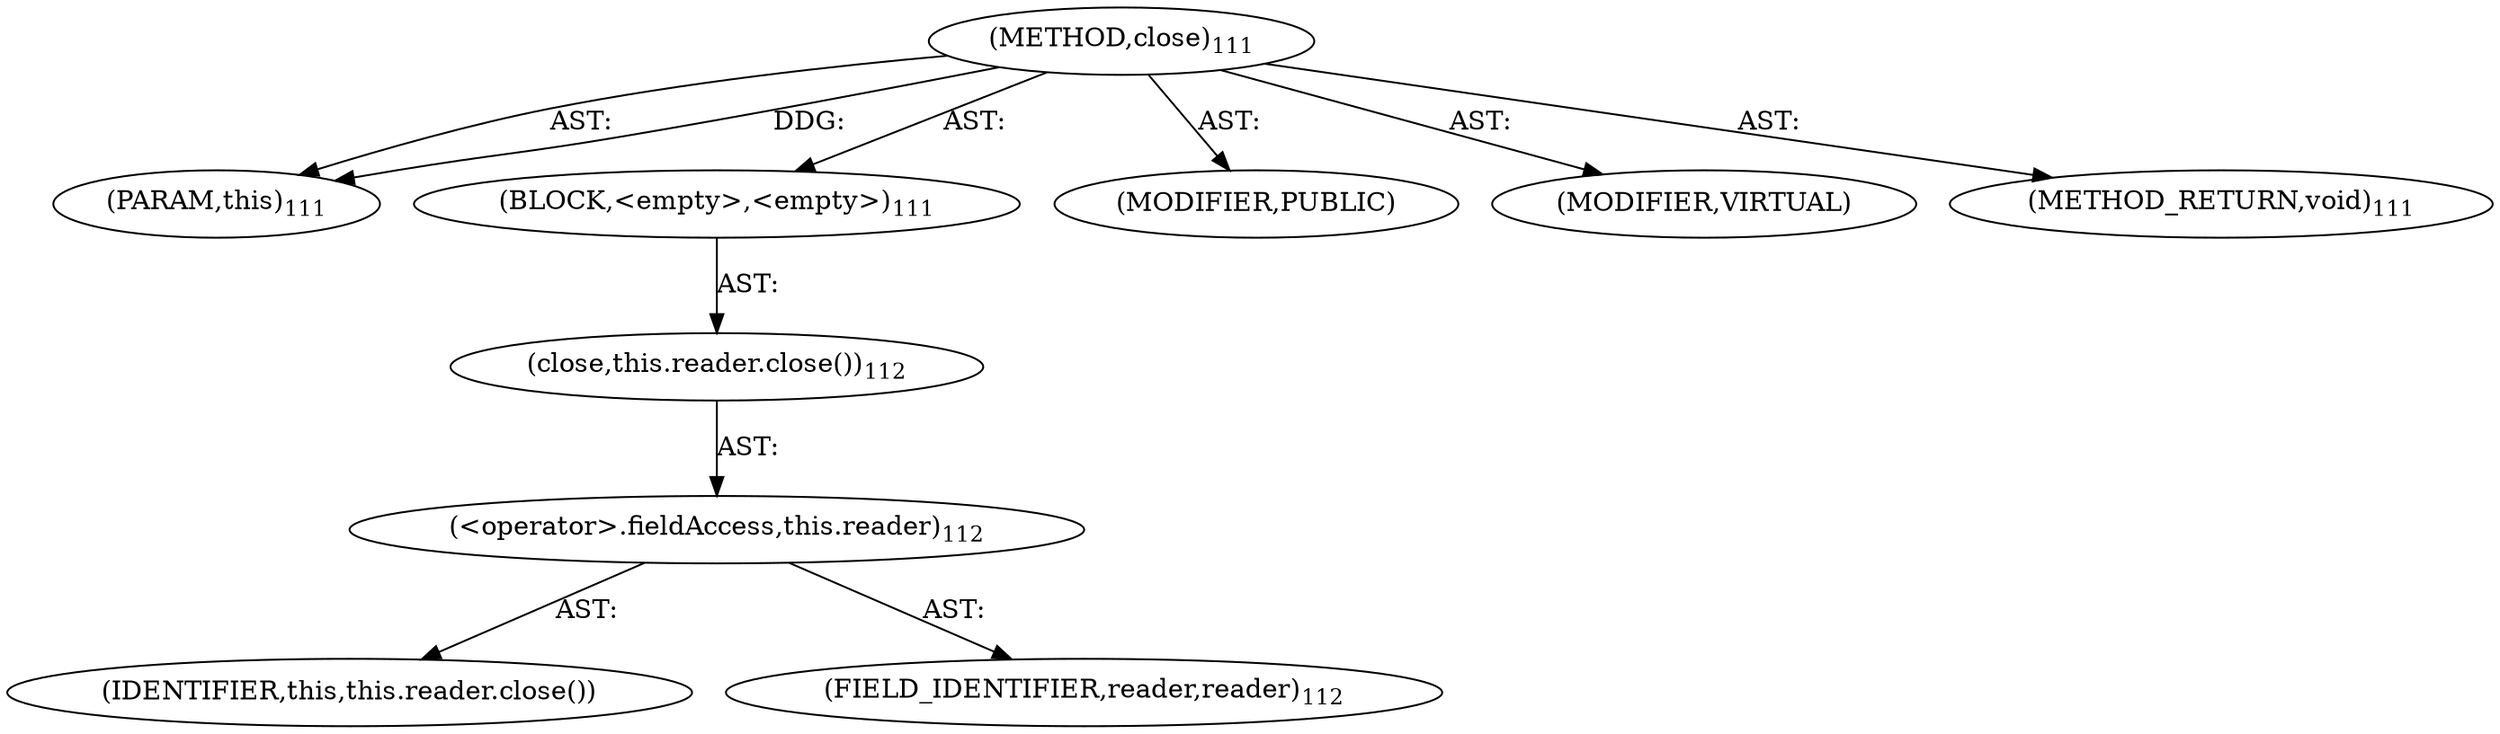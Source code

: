 digraph "close" {  
"111669149698" [label = <(METHOD,close)<SUB>111</SUB>> ]
"115964116995" [label = <(PARAM,this)<SUB>111</SUB>> ]
"25769803782" [label = <(BLOCK,&lt;empty&gt;,&lt;empty&gt;)<SUB>111</SUB>> ]
"30064771111" [label = <(close,this.reader.close())<SUB>112</SUB>> ]
"30064771112" [label = <(&lt;operator&gt;.fieldAccess,this.reader)<SUB>112</SUB>> ]
"68719476761" [label = <(IDENTIFIER,this,this.reader.close())> ]
"55834574859" [label = <(FIELD_IDENTIFIER,reader,reader)<SUB>112</SUB>> ]
"133143986182" [label = <(MODIFIER,PUBLIC)> ]
"133143986183" [label = <(MODIFIER,VIRTUAL)> ]
"128849018882" [label = <(METHOD_RETURN,void)<SUB>111</SUB>> ]
  "111669149698" -> "115964116995"  [ label = "AST: "] 
  "111669149698" -> "25769803782"  [ label = "AST: "] 
  "111669149698" -> "133143986182"  [ label = "AST: "] 
  "111669149698" -> "133143986183"  [ label = "AST: "] 
  "111669149698" -> "128849018882"  [ label = "AST: "] 
  "25769803782" -> "30064771111"  [ label = "AST: "] 
  "30064771111" -> "30064771112"  [ label = "AST: "] 
  "30064771112" -> "68719476761"  [ label = "AST: "] 
  "30064771112" -> "55834574859"  [ label = "AST: "] 
  "111669149698" -> "115964116995"  [ label = "DDG: "] 
}
